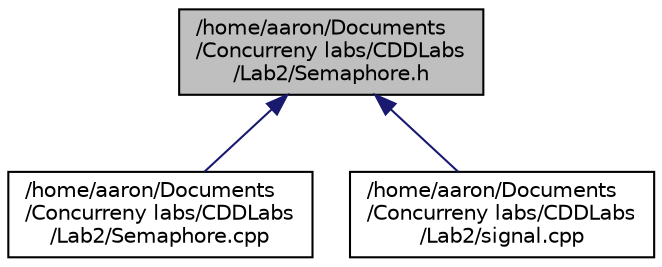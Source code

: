 digraph "/home/aaron/Documents/Concurreny labs/CDDLabs/Lab2/Semaphore.h"
{
  edge [fontname="Helvetica",fontsize="10",labelfontname="Helvetica",labelfontsize="10"];
  node [fontname="Helvetica",fontsize="10",shape=record];
  Node1 [label="/home/aaron/Documents\l/Concurreny labs/CDDLabs\l/Lab2/Semaphore.h",height=0.2,width=0.4,color="black", fillcolor="grey75", style="filled", fontcolor="black"];
  Node1 -> Node2 [dir="back",color="midnightblue",fontsize="10",style="solid",fontname="Helvetica"];
  Node2 [label="/home/aaron/Documents\l/Concurreny labs/CDDLabs\l/Lab2/Semaphore.cpp",height=0.2,width=0.4,color="black", fillcolor="white", style="filled",URL="$_semaphore_8cpp.html"];
  Node1 -> Node3 [dir="back",color="midnightblue",fontsize="10",style="solid",fontname="Helvetica"];
  Node3 [label="/home/aaron/Documents\l/Concurreny labs/CDDLabs\l/Lab2/signal.cpp",height=0.2,width=0.4,color="black", fillcolor="white", style="filled",URL="$signal_8cpp.html"];
}
